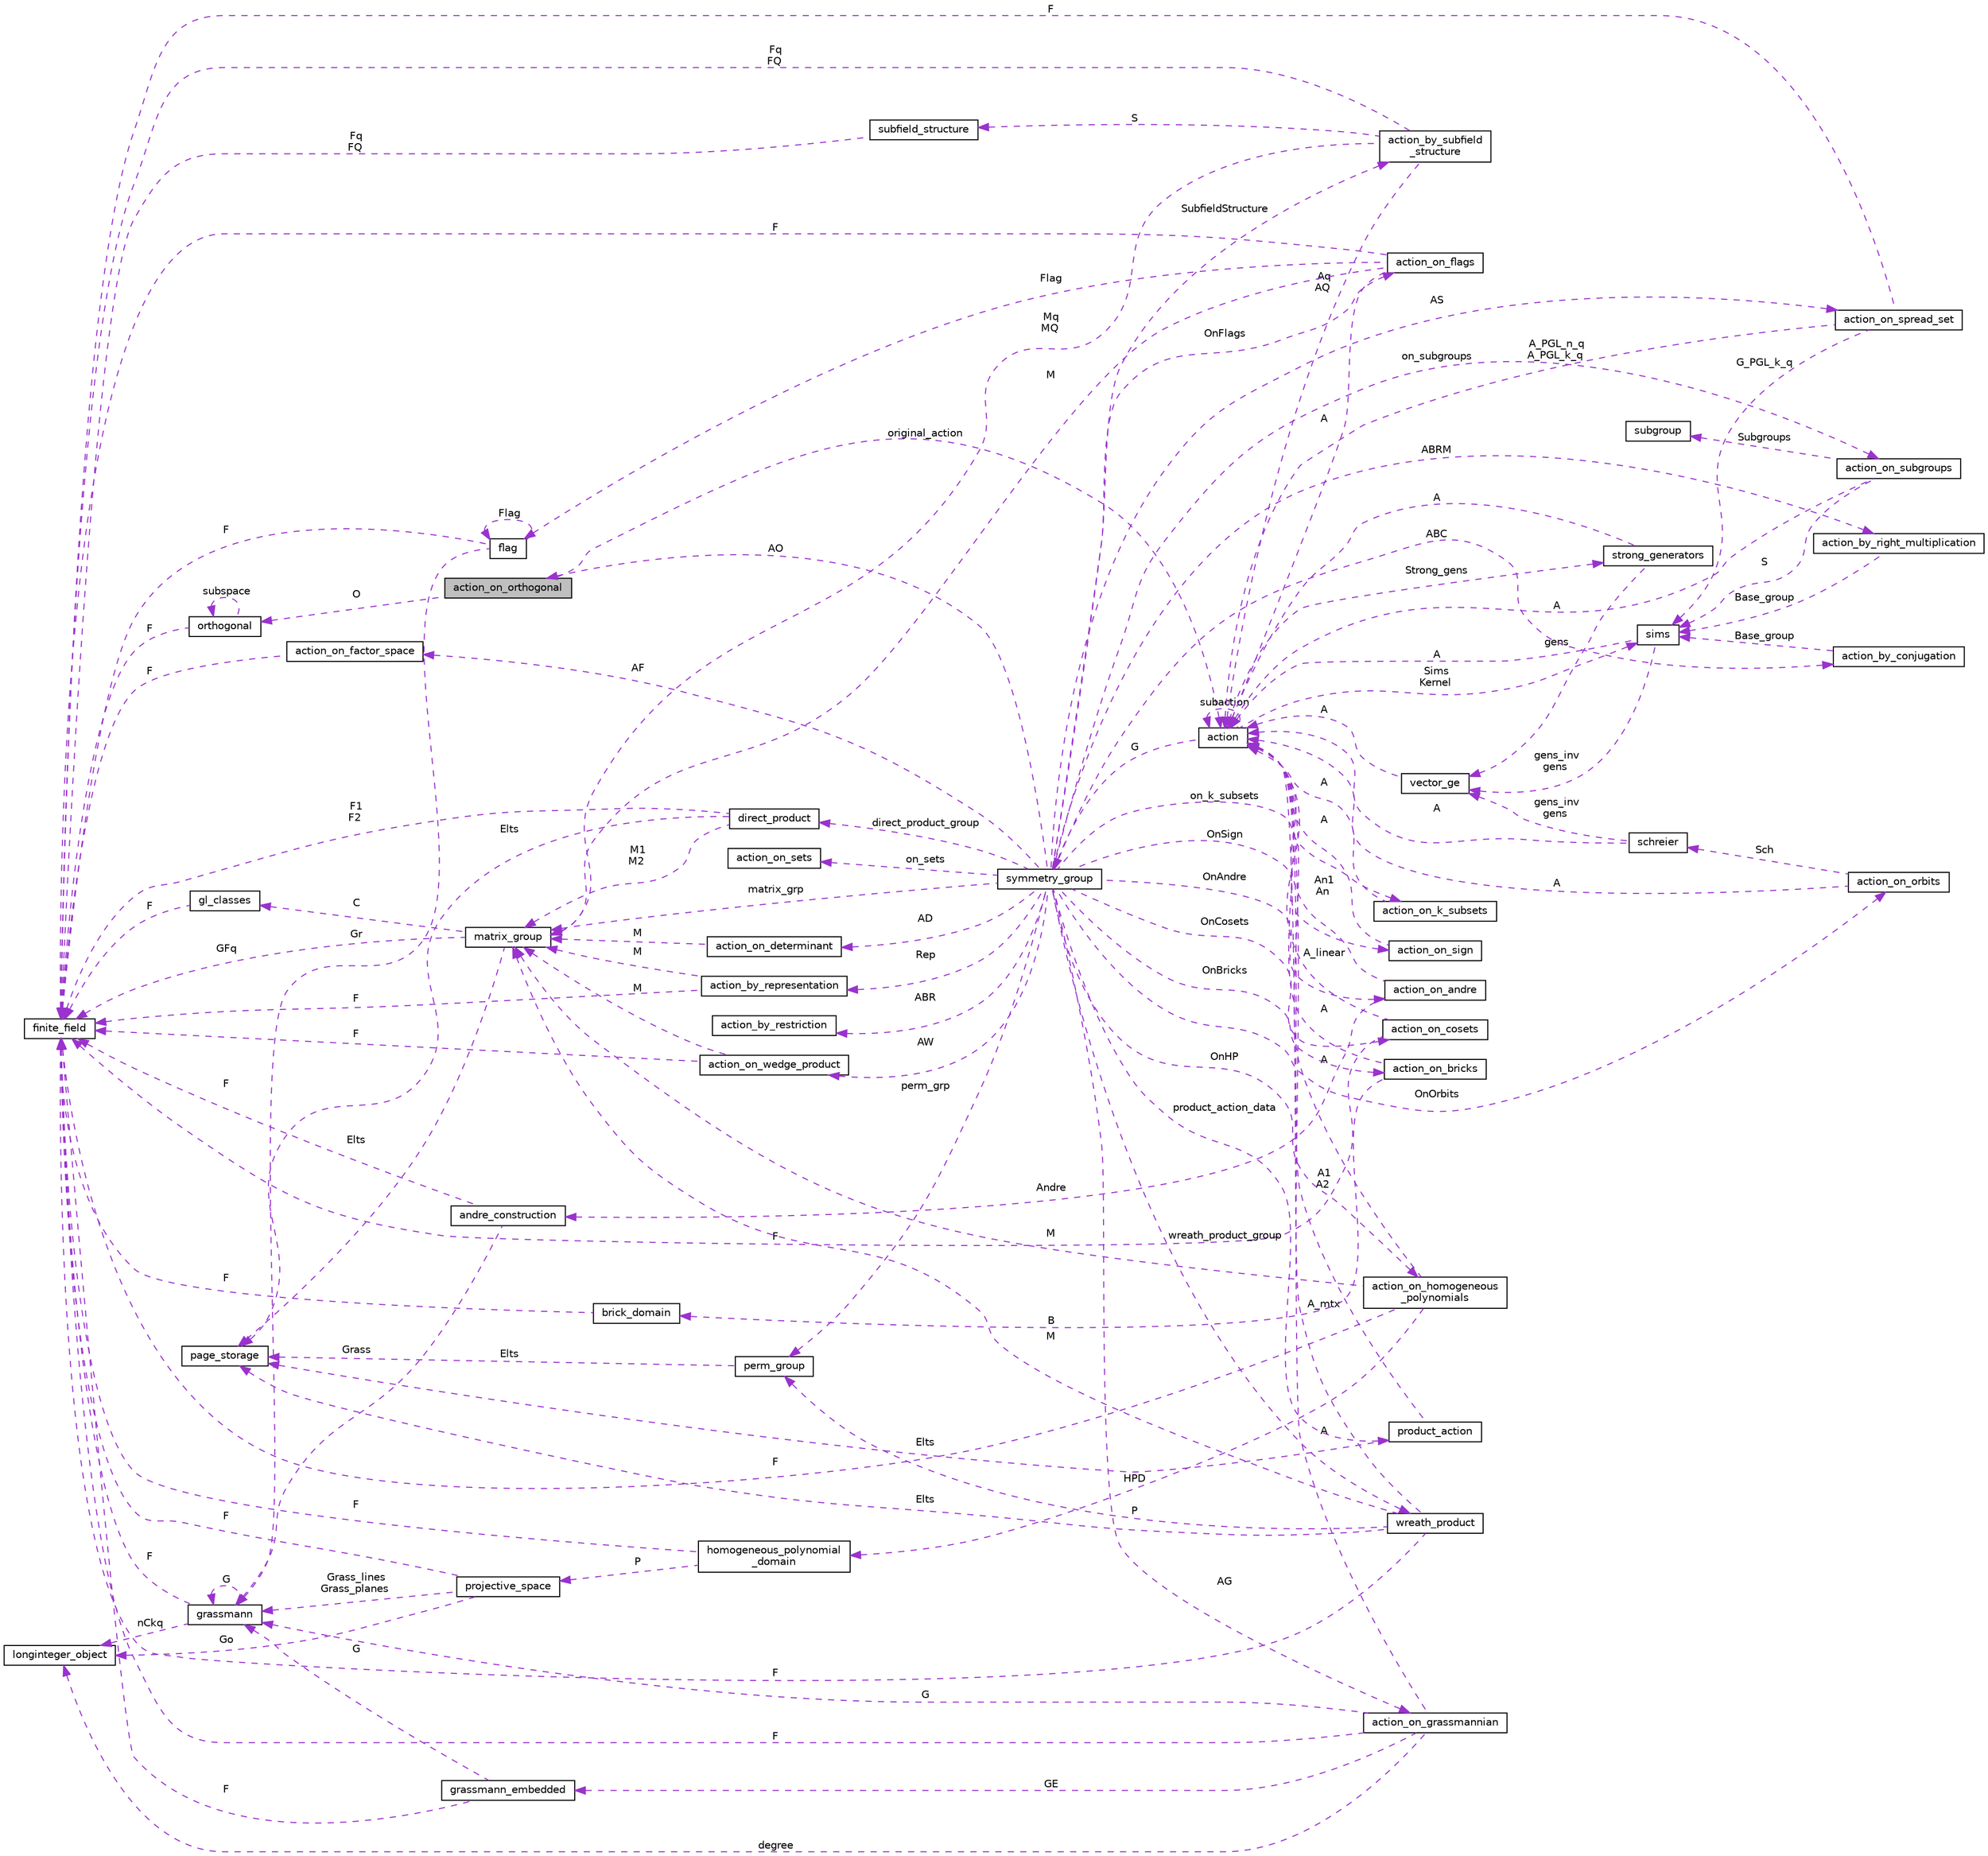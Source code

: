 digraph "action_on_orthogonal"
{
  edge [fontname="Helvetica",fontsize="10",labelfontname="Helvetica",labelfontsize="10"];
  node [fontname="Helvetica",fontsize="10",shape=record];
  rankdir="LR";
  Node1 [label="action_on_orthogonal",height=0.2,width=0.4,color="black", fillcolor="grey75", style="filled", fontcolor="black"];
  Node2 -> Node1 [dir="back",color="darkorchid3",fontsize="10",style="dashed",label=" original_action" ,fontname="Helvetica"];
  Node2 [label="action",height=0.2,width=0.4,color="black", fillcolor="white", style="filled",URL="$d2/d86/classaction.html"];
  Node3 -> Node2 [dir="back",color="darkorchid3",fontsize="10",style="dashed",label=" G" ,fontname="Helvetica"];
  Node3 [label="symmetry_group",height=0.2,width=0.4,color="black", fillcolor="white", style="filled",URL="$dd/d3b/unionsymmetry__group.html"];
  Node4 -> Node3 [dir="back",color="darkorchid3",fontsize="10",style="dashed",label=" product_action_data" ,fontname="Helvetica"];
  Node4 [label="product_action",height=0.2,width=0.4,color="black", fillcolor="white", style="filled",URL="$d8/d74/classproduct__action.html"];
  Node5 -> Node4 [dir="back",color="darkorchid3",fontsize="10",style="dashed",label=" Elts" ,fontname="Helvetica"];
  Node5 [label="page_storage",height=0.2,width=0.4,color="black", fillcolor="white", style="filled",URL="$dc/d72/classpage__storage.html"];
  Node2 -> Node4 [dir="back",color="darkorchid3",fontsize="10",style="dashed",label=" A1\nA2" ,fontname="Helvetica"];
  Node6 -> Node3 [dir="back",color="darkorchid3",fontsize="10",style="dashed",label=" ABR" ,fontname="Helvetica"];
  Node6 [label="action_by_restriction",height=0.2,width=0.4,color="black", fillcolor="white", style="filled",URL="$d1/d7e/classaction__by__restriction.html"];
  Node7 -> Node3 [dir="back",color="darkorchid3",fontsize="10",style="dashed",label=" OnFlags" ,fontname="Helvetica"];
  Node7 [label="action_on_flags",height=0.2,width=0.4,color="black", fillcolor="white", style="filled",URL="$dd/dc4/classaction__on__flags.html"];
  Node2 -> Node7 [dir="back",color="darkorchid3",fontsize="10",style="dashed",label=" A" ,fontname="Helvetica"];
  Node8 -> Node7 [dir="back",color="darkorchid3",fontsize="10",style="dashed",label=" M" ,fontname="Helvetica"];
  Node8 [label="matrix_group",height=0.2,width=0.4,color="black", fillcolor="white", style="filled",URL="$d3/ded/classmatrix__group.html"];
  Node5 -> Node8 [dir="back",color="darkorchid3",fontsize="10",style="dashed",label=" Elts" ,fontname="Helvetica"];
  Node9 -> Node8 [dir="back",color="darkorchid3",fontsize="10",style="dashed",label=" C" ,fontname="Helvetica"];
  Node9 [label="gl_classes",height=0.2,width=0.4,color="black", fillcolor="white", style="filled",URL="$d6/dab/classgl__classes.html"];
  Node10 -> Node9 [dir="back",color="darkorchid3",fontsize="10",style="dashed",label=" F" ,fontname="Helvetica"];
  Node10 [label="finite_field",height=0.2,width=0.4,color="black", fillcolor="white", style="filled",URL="$df/d5a/classfinite__field.html"];
  Node10 -> Node8 [dir="back",color="darkorchid3",fontsize="10",style="dashed",label=" GFq" ,fontname="Helvetica"];
  Node11 -> Node7 [dir="back",color="darkorchid3",fontsize="10",style="dashed",label=" Flag" ,fontname="Helvetica"];
  Node11 [label="flag",height=0.2,width=0.4,color="black", fillcolor="white", style="filled",URL="$d8/d06/classflag.html"];
  Node11 -> Node11 [dir="back",color="darkorchid3",fontsize="10",style="dashed",label=" Flag" ,fontname="Helvetica"];
  Node12 -> Node11 [dir="back",color="darkorchid3",fontsize="10",style="dashed",label=" Gr" ,fontname="Helvetica"];
  Node12 [label="grassmann",height=0.2,width=0.4,color="black", fillcolor="white", style="filled",URL="$df/d02/classgrassmann.html"];
  Node13 -> Node12 [dir="back",color="darkorchid3",fontsize="10",style="dashed",label=" nCkq" ,fontname="Helvetica"];
  Node13 [label="longinteger_object",height=0.2,width=0.4,color="black", fillcolor="white", style="filled",URL="$dd/d7e/classlonginteger__object.html"];
  Node12 -> Node12 [dir="back",color="darkorchid3",fontsize="10",style="dashed",label=" G" ,fontname="Helvetica"];
  Node10 -> Node12 [dir="back",color="darkorchid3",fontsize="10",style="dashed",label=" F" ,fontname="Helvetica"];
  Node10 -> Node11 [dir="back",color="darkorchid3",fontsize="10",style="dashed",label=" F" ,fontname="Helvetica"];
  Node10 -> Node7 [dir="back",color="darkorchid3",fontsize="10",style="dashed",label=" F" ,fontname="Helvetica"];
  Node14 -> Node3 [dir="back",color="darkorchid3",fontsize="10",style="dashed",label=" AW" ,fontname="Helvetica"];
  Node14 [label="action_on_wedge_product",height=0.2,width=0.4,color="black", fillcolor="white", style="filled",URL="$d0/deb/classaction__on__wedge__product.html"];
  Node8 -> Node14 [dir="back",color="darkorchid3",fontsize="10",style="dashed",label=" M" ,fontname="Helvetica"];
  Node10 -> Node14 [dir="back",color="darkorchid3",fontsize="10",style="dashed",label=" F" ,fontname="Helvetica"];
  Node15 -> Node3 [dir="back",color="darkorchid3",fontsize="10",style="dashed",label=" AF" ,fontname="Helvetica"];
  Node15 [label="action_on_factor_space",height=0.2,width=0.4,color="black", fillcolor="white", style="filled",URL="$d5/d25/classaction__on__factor__space.html"];
  Node10 -> Node15 [dir="back",color="darkorchid3",fontsize="10",style="dashed",label=" F" ,fontname="Helvetica"];
  Node16 -> Node3 [dir="back",color="darkorchid3",fontsize="10",style="dashed",label=" OnCosets" ,fontname="Helvetica"];
  Node16 [label="action_on_cosets",height=0.2,width=0.4,color="black", fillcolor="white", style="filled",URL="$d3/d72/classaction__on__cosets.html"];
  Node2 -> Node16 [dir="back",color="darkorchid3",fontsize="10",style="dashed",label=" A_linear" ,fontname="Helvetica"];
  Node10 -> Node16 [dir="back",color="darkorchid3",fontsize="10",style="dashed",label=" F" ,fontname="Helvetica"];
  Node1 -> Node3 [dir="back",color="darkorchid3",fontsize="10",style="dashed",label=" AO" ,fontname="Helvetica"];
  Node17 -> Node3 [dir="back",color="darkorchid3",fontsize="10",style="dashed",label=" AG" ,fontname="Helvetica"];
  Node17 [label="action_on_grassmannian",height=0.2,width=0.4,color="black", fillcolor="white", style="filled",URL="$d9/ddf/classaction__on__grassmannian.html"];
  Node13 -> Node17 [dir="back",color="darkorchid3",fontsize="10",style="dashed",label=" degree" ,fontname="Helvetica"];
  Node18 -> Node17 [dir="back",color="darkorchid3",fontsize="10",style="dashed",label=" GE" ,fontname="Helvetica"];
  Node18 [label="grassmann_embedded",height=0.2,width=0.4,color="black", fillcolor="white", style="filled",URL="$d4/dda/classgrassmann__embedded.html"];
  Node12 -> Node18 [dir="back",color="darkorchid3",fontsize="10",style="dashed",label=" G" ,fontname="Helvetica"];
  Node10 -> Node18 [dir="back",color="darkorchid3",fontsize="10",style="dashed",label=" F" ,fontname="Helvetica"];
  Node2 -> Node17 [dir="back",color="darkorchid3",fontsize="10",style="dashed",label=" A" ,fontname="Helvetica"];
  Node12 -> Node17 [dir="back",color="darkorchid3",fontsize="10",style="dashed",label=" G" ,fontname="Helvetica"];
  Node10 -> Node17 [dir="back",color="darkorchid3",fontsize="10",style="dashed",label=" F" ,fontname="Helvetica"];
  Node19 -> Node3 [dir="back",color="darkorchid3",fontsize="10",style="dashed",label=" OnHP" ,fontname="Helvetica"];
  Node19 [label="action_on_homogeneous\l_polynomials",height=0.2,width=0.4,color="black", fillcolor="white", style="filled",URL="$d5/dd4/classaction__on__homogeneous__polynomials.html"];
  Node2 -> Node19 [dir="back",color="darkorchid3",fontsize="10",style="dashed",label=" A" ,fontname="Helvetica"];
  Node8 -> Node19 [dir="back",color="darkorchid3",fontsize="10",style="dashed",label=" M" ,fontname="Helvetica"];
  Node10 -> Node19 [dir="back",color="darkorchid3",fontsize="10",style="dashed",label=" F" ,fontname="Helvetica"];
  Node20 -> Node19 [dir="back",color="darkorchid3",fontsize="10",style="dashed",label=" HPD" ,fontname="Helvetica"];
  Node20 [label="homogeneous_polynomial\l_domain",height=0.2,width=0.4,color="black", fillcolor="white", style="filled",URL="$d2/da7/classhomogeneous__polynomial__domain.html"];
  Node21 -> Node20 [dir="back",color="darkorchid3",fontsize="10",style="dashed",label=" P" ,fontname="Helvetica"];
  Node21 [label="projective_space",height=0.2,width=0.4,color="black", fillcolor="white", style="filled",URL="$d2/d17/classprojective__space.html"];
  Node13 -> Node21 [dir="back",color="darkorchid3",fontsize="10",style="dashed",label=" Go" ,fontname="Helvetica"];
  Node10 -> Node21 [dir="back",color="darkorchid3",fontsize="10",style="dashed",label=" F" ,fontname="Helvetica"];
  Node12 -> Node21 [dir="back",color="darkorchid3",fontsize="10",style="dashed",label=" Grass_lines\nGrass_planes" ,fontname="Helvetica"];
  Node10 -> Node20 [dir="back",color="darkorchid3",fontsize="10",style="dashed",label=" F" ,fontname="Helvetica"];
  Node22 -> Node3 [dir="back",color="darkorchid3",fontsize="10",style="dashed",label=" OnOrbits" ,fontname="Helvetica"];
  Node22 [label="action_on_orbits",height=0.2,width=0.4,color="black", fillcolor="white", style="filled",URL="$da/d89/classaction__on__orbits.html"];
  Node2 -> Node22 [dir="back",color="darkorchid3",fontsize="10",style="dashed",label=" A" ,fontname="Helvetica"];
  Node23 -> Node22 [dir="back",color="darkorchid3",fontsize="10",style="dashed",label=" Sch" ,fontname="Helvetica"];
  Node23 [label="schreier",height=0.2,width=0.4,color="black", fillcolor="white", style="filled",URL="$d3/dd6/classschreier.html"];
  Node2 -> Node23 [dir="back",color="darkorchid3",fontsize="10",style="dashed",label=" A" ,fontname="Helvetica"];
  Node24 -> Node23 [dir="back",color="darkorchid3",fontsize="10",style="dashed",label=" gens_inv\ngens" ,fontname="Helvetica"];
  Node24 [label="vector_ge",height=0.2,width=0.4,color="black", fillcolor="white", style="filled",URL="$d4/d6e/classvector__ge.html"];
  Node2 -> Node24 [dir="back",color="darkorchid3",fontsize="10",style="dashed",label=" A" ,fontname="Helvetica"];
  Node25 -> Node3 [dir="back",color="darkorchid3",fontsize="10",style="dashed",label=" AD" ,fontname="Helvetica"];
  Node25 [label="action_on_determinant",height=0.2,width=0.4,color="black", fillcolor="white", style="filled",URL="$d4/d32/classaction__on__determinant.html"];
  Node8 -> Node25 [dir="back",color="darkorchid3",fontsize="10",style="dashed",label=" M" ,fontname="Helvetica"];
  Node26 -> Node3 [dir="back",color="darkorchid3",fontsize="10",style="dashed",label=" on_k_subsets" ,fontname="Helvetica"];
  Node26 [label="action_on_k_subsets",height=0.2,width=0.4,color="black", fillcolor="white", style="filled",URL="$d3/d04/classaction__on__k__subsets.html"];
  Node2 -> Node26 [dir="back",color="darkorchid3",fontsize="10",style="dashed",label=" A" ,fontname="Helvetica"];
  Node27 -> Node3 [dir="back",color="darkorchid3",fontsize="10",style="dashed",label=" wreath_product_group" ,fontname="Helvetica"];
  Node27 [label="wreath_product",height=0.2,width=0.4,color="black", fillcolor="white", style="filled",URL="$d8/dfa/classwreath__product.html"];
  Node5 -> Node27 [dir="back",color="darkorchid3",fontsize="10",style="dashed",label=" Elts" ,fontname="Helvetica"];
  Node2 -> Node27 [dir="back",color="darkorchid3",fontsize="10",style="dashed",label=" A_mtx" ,fontname="Helvetica"];
  Node8 -> Node27 [dir="back",color="darkorchid3",fontsize="10",style="dashed",label=" M" ,fontname="Helvetica"];
  Node28 -> Node27 [dir="back",color="darkorchid3",fontsize="10",style="dashed",label=" P" ,fontname="Helvetica"];
  Node28 [label="perm_group",height=0.2,width=0.4,color="black", fillcolor="white", style="filled",URL="$df/d0a/classperm__group.html"];
  Node5 -> Node28 [dir="back",color="darkorchid3",fontsize="10",style="dashed",label=" Elts" ,fontname="Helvetica"];
  Node10 -> Node27 [dir="back",color="darkorchid3",fontsize="10",style="dashed",label=" F" ,fontname="Helvetica"];
  Node29 -> Node3 [dir="back",color="darkorchid3",fontsize="10",style="dashed",label=" on_subgroups" ,fontname="Helvetica"];
  Node29 [label="action_on_subgroups",height=0.2,width=0.4,color="black", fillcolor="white", style="filled",URL="$d6/da4/classaction__on__subgroups.html"];
  Node30 -> Node29 [dir="back",color="darkorchid3",fontsize="10",style="dashed",label=" Subgroups" ,fontname="Helvetica"];
  Node30 [label="subgroup",height=0.2,width=0.4,color="black", fillcolor="white", style="filled",URL="$d0/d0a/classsubgroup.html"];
  Node2 -> Node29 [dir="back",color="darkorchid3",fontsize="10",style="dashed",label=" A" ,fontname="Helvetica"];
  Node31 -> Node29 [dir="back",color="darkorchid3",fontsize="10",style="dashed",label=" S" ,fontname="Helvetica"];
  Node31 [label="sims",height=0.2,width=0.4,color="black", fillcolor="white", style="filled",URL="$d9/df3/classsims.html"];
  Node2 -> Node31 [dir="back",color="darkorchid3",fontsize="10",style="dashed",label=" A" ,fontname="Helvetica"];
  Node24 -> Node31 [dir="back",color="darkorchid3",fontsize="10",style="dashed",label=" gens_inv\ngens" ,fontname="Helvetica"];
  Node8 -> Node3 [dir="back",color="darkorchid3",fontsize="10",style="dashed",label=" matrix_grp" ,fontname="Helvetica"];
  Node32 -> Node3 [dir="back",color="darkorchid3",fontsize="10",style="dashed",label=" ABRM" ,fontname="Helvetica"];
  Node32 [label="action_by_right_multiplication",height=0.2,width=0.4,color="black", fillcolor="white", style="filled",URL="$d5/daa/classaction__by__right__multiplication.html"];
  Node31 -> Node32 [dir="back",color="darkorchid3",fontsize="10",style="dashed",label=" Base_group" ,fontname="Helvetica"];
  Node33 -> Node3 [dir="back",color="darkorchid3",fontsize="10",style="dashed",label=" direct_product_group" ,fontname="Helvetica"];
  Node33 [label="direct_product",height=0.2,width=0.4,color="black", fillcolor="white", style="filled",URL="$dc/daf/classdirect__product.html"];
  Node5 -> Node33 [dir="back",color="darkorchid3",fontsize="10",style="dashed",label=" Elts" ,fontname="Helvetica"];
  Node8 -> Node33 [dir="back",color="darkorchid3",fontsize="10",style="dashed",label=" M1\nM2" ,fontname="Helvetica"];
  Node10 -> Node33 [dir="back",color="darkorchid3",fontsize="10",style="dashed",label=" F1\nF2" ,fontname="Helvetica"];
  Node34 -> Node3 [dir="back",color="darkorchid3",fontsize="10",style="dashed",label=" OnBricks" ,fontname="Helvetica"];
  Node34 [label="action_on_bricks",height=0.2,width=0.4,color="black", fillcolor="white", style="filled",URL="$de/d56/classaction__on__bricks.html"];
  Node2 -> Node34 [dir="back",color="darkorchid3",fontsize="10",style="dashed",label=" A" ,fontname="Helvetica"];
  Node35 -> Node34 [dir="back",color="darkorchid3",fontsize="10",style="dashed",label=" B" ,fontname="Helvetica"];
  Node35 [label="brick_domain",height=0.2,width=0.4,color="black", fillcolor="white", style="filled",URL="$da/daf/classbrick__domain.html"];
  Node10 -> Node35 [dir="back",color="darkorchid3",fontsize="10",style="dashed",label=" F" ,fontname="Helvetica"];
  Node36 -> Node3 [dir="back",color="darkorchid3",fontsize="10",style="dashed",label=" ABC" ,fontname="Helvetica"];
  Node36 [label="action_by_conjugation",height=0.2,width=0.4,color="black", fillcolor="white", style="filled",URL="$d3/dda/classaction__by__conjugation.html"];
  Node31 -> Node36 [dir="back",color="darkorchid3",fontsize="10",style="dashed",label=" Base_group" ,fontname="Helvetica"];
  Node37 -> Node3 [dir="back",color="darkorchid3",fontsize="10",style="dashed",label=" OnSign" ,fontname="Helvetica"];
  Node37 [label="action_on_sign",height=0.2,width=0.4,color="black", fillcolor="white", style="filled",URL="$da/d06/classaction__on__sign.html"];
  Node2 -> Node37 [dir="back",color="darkorchid3",fontsize="10",style="dashed",label=" A" ,fontname="Helvetica"];
  Node38 -> Node3 [dir="back",color="darkorchid3",fontsize="10",style="dashed",label=" SubfieldStructure" ,fontname="Helvetica"];
  Node38 [label="action_by_subfield\l_structure",height=0.2,width=0.4,color="black", fillcolor="white", style="filled",URL="$dd/d67/classaction__by__subfield__structure.html"];
  Node2 -> Node38 [dir="back",color="darkorchid3",fontsize="10",style="dashed",label=" Aq\nAQ" ,fontname="Helvetica"];
  Node39 -> Node38 [dir="back",color="darkorchid3",fontsize="10",style="dashed",label=" S" ,fontname="Helvetica"];
  Node39 [label="subfield_structure",height=0.2,width=0.4,color="black", fillcolor="white", style="filled",URL="$d4/d43/classsubfield__structure.html"];
  Node10 -> Node39 [dir="back",color="darkorchid3",fontsize="10",style="dashed",label=" Fq\nFQ" ,fontname="Helvetica"];
  Node8 -> Node38 [dir="back",color="darkorchid3",fontsize="10",style="dashed",label=" Mq\nMQ" ,fontname="Helvetica"];
  Node10 -> Node38 [dir="back",color="darkorchid3",fontsize="10",style="dashed",label=" Fq\nFQ" ,fontname="Helvetica"];
  Node40 -> Node3 [dir="back",color="darkorchid3",fontsize="10",style="dashed",label=" on_sets" ,fontname="Helvetica"];
  Node40 [label="action_on_sets",height=0.2,width=0.4,color="black", fillcolor="white", style="filled",URL="$da/d37/classaction__on__sets.html"];
  Node28 -> Node3 [dir="back",color="darkorchid3",fontsize="10",style="dashed",label=" perm_grp" ,fontname="Helvetica"];
  Node41 -> Node3 [dir="back",color="darkorchid3",fontsize="10",style="dashed",label=" Rep" ,fontname="Helvetica"];
  Node41 [label="action_by_representation",height=0.2,width=0.4,color="black", fillcolor="white", style="filled",URL="$d1/d9d/classaction__by__representation.html"];
  Node8 -> Node41 [dir="back",color="darkorchid3",fontsize="10",style="dashed",label=" M" ,fontname="Helvetica"];
  Node10 -> Node41 [dir="back",color="darkorchid3",fontsize="10",style="dashed",label=" F" ,fontname="Helvetica"];
  Node42 -> Node3 [dir="back",color="darkorchid3",fontsize="10",style="dashed",label=" AS" ,fontname="Helvetica"];
  Node42 [label="action_on_spread_set",height=0.2,width=0.4,color="black", fillcolor="white", style="filled",URL="$d2/d7a/classaction__on__spread__set.html"];
  Node2 -> Node42 [dir="back",color="darkorchid3",fontsize="10",style="dashed",label=" A_PGL_n_q\nA_PGL_k_q" ,fontname="Helvetica"];
  Node31 -> Node42 [dir="back",color="darkorchid3",fontsize="10",style="dashed",label=" G_PGL_k_q" ,fontname="Helvetica"];
  Node10 -> Node42 [dir="back",color="darkorchid3",fontsize="10",style="dashed",label=" F" ,fontname="Helvetica"];
  Node43 -> Node3 [dir="back",color="darkorchid3",fontsize="10",style="dashed",label=" OnAndre" ,fontname="Helvetica"];
  Node43 [label="action_on_andre",height=0.2,width=0.4,color="black", fillcolor="white", style="filled",URL="$da/d32/classaction__on__andre.html"];
  Node2 -> Node43 [dir="back",color="darkorchid3",fontsize="10",style="dashed",label=" An1\nAn" ,fontname="Helvetica"];
  Node44 -> Node43 [dir="back",color="darkorchid3",fontsize="10",style="dashed",label=" Andre" ,fontname="Helvetica"];
  Node44 [label="andre_construction",height=0.2,width=0.4,color="black", fillcolor="white", style="filled",URL="$d2/d32/classandre__construction.html"];
  Node10 -> Node44 [dir="back",color="darkorchid3",fontsize="10",style="dashed",label=" F" ,fontname="Helvetica"];
  Node12 -> Node44 [dir="back",color="darkorchid3",fontsize="10",style="dashed",label=" Grass" ,fontname="Helvetica"];
  Node2 -> Node2 [dir="back",color="darkorchid3",fontsize="10",style="dashed",label=" subaction" ,fontname="Helvetica"];
  Node45 -> Node2 [dir="back",color="darkorchid3",fontsize="10",style="dashed",label=" Strong_gens" ,fontname="Helvetica"];
  Node45 [label="strong_generators",height=0.2,width=0.4,color="black", fillcolor="white", style="filled",URL="$dc/d09/classstrong__generators.html"];
  Node2 -> Node45 [dir="back",color="darkorchid3",fontsize="10",style="dashed",label=" A" ,fontname="Helvetica"];
  Node24 -> Node45 [dir="back",color="darkorchid3",fontsize="10",style="dashed",label=" gens" ,fontname="Helvetica"];
  Node31 -> Node2 [dir="back",color="darkorchid3",fontsize="10",style="dashed",label=" Sims\nKernel" ,fontname="Helvetica"];
  Node46 -> Node1 [dir="back",color="darkorchid3",fontsize="10",style="dashed",label=" O" ,fontname="Helvetica"];
  Node46 [label="orthogonal",height=0.2,width=0.4,color="black", fillcolor="white", style="filled",URL="$d7/daa/classorthogonal.html"];
  Node46 -> Node46 [dir="back",color="darkorchid3",fontsize="10",style="dashed",label=" subspace" ,fontname="Helvetica"];
  Node10 -> Node46 [dir="back",color="darkorchid3",fontsize="10",style="dashed",label=" F" ,fontname="Helvetica"];
}
